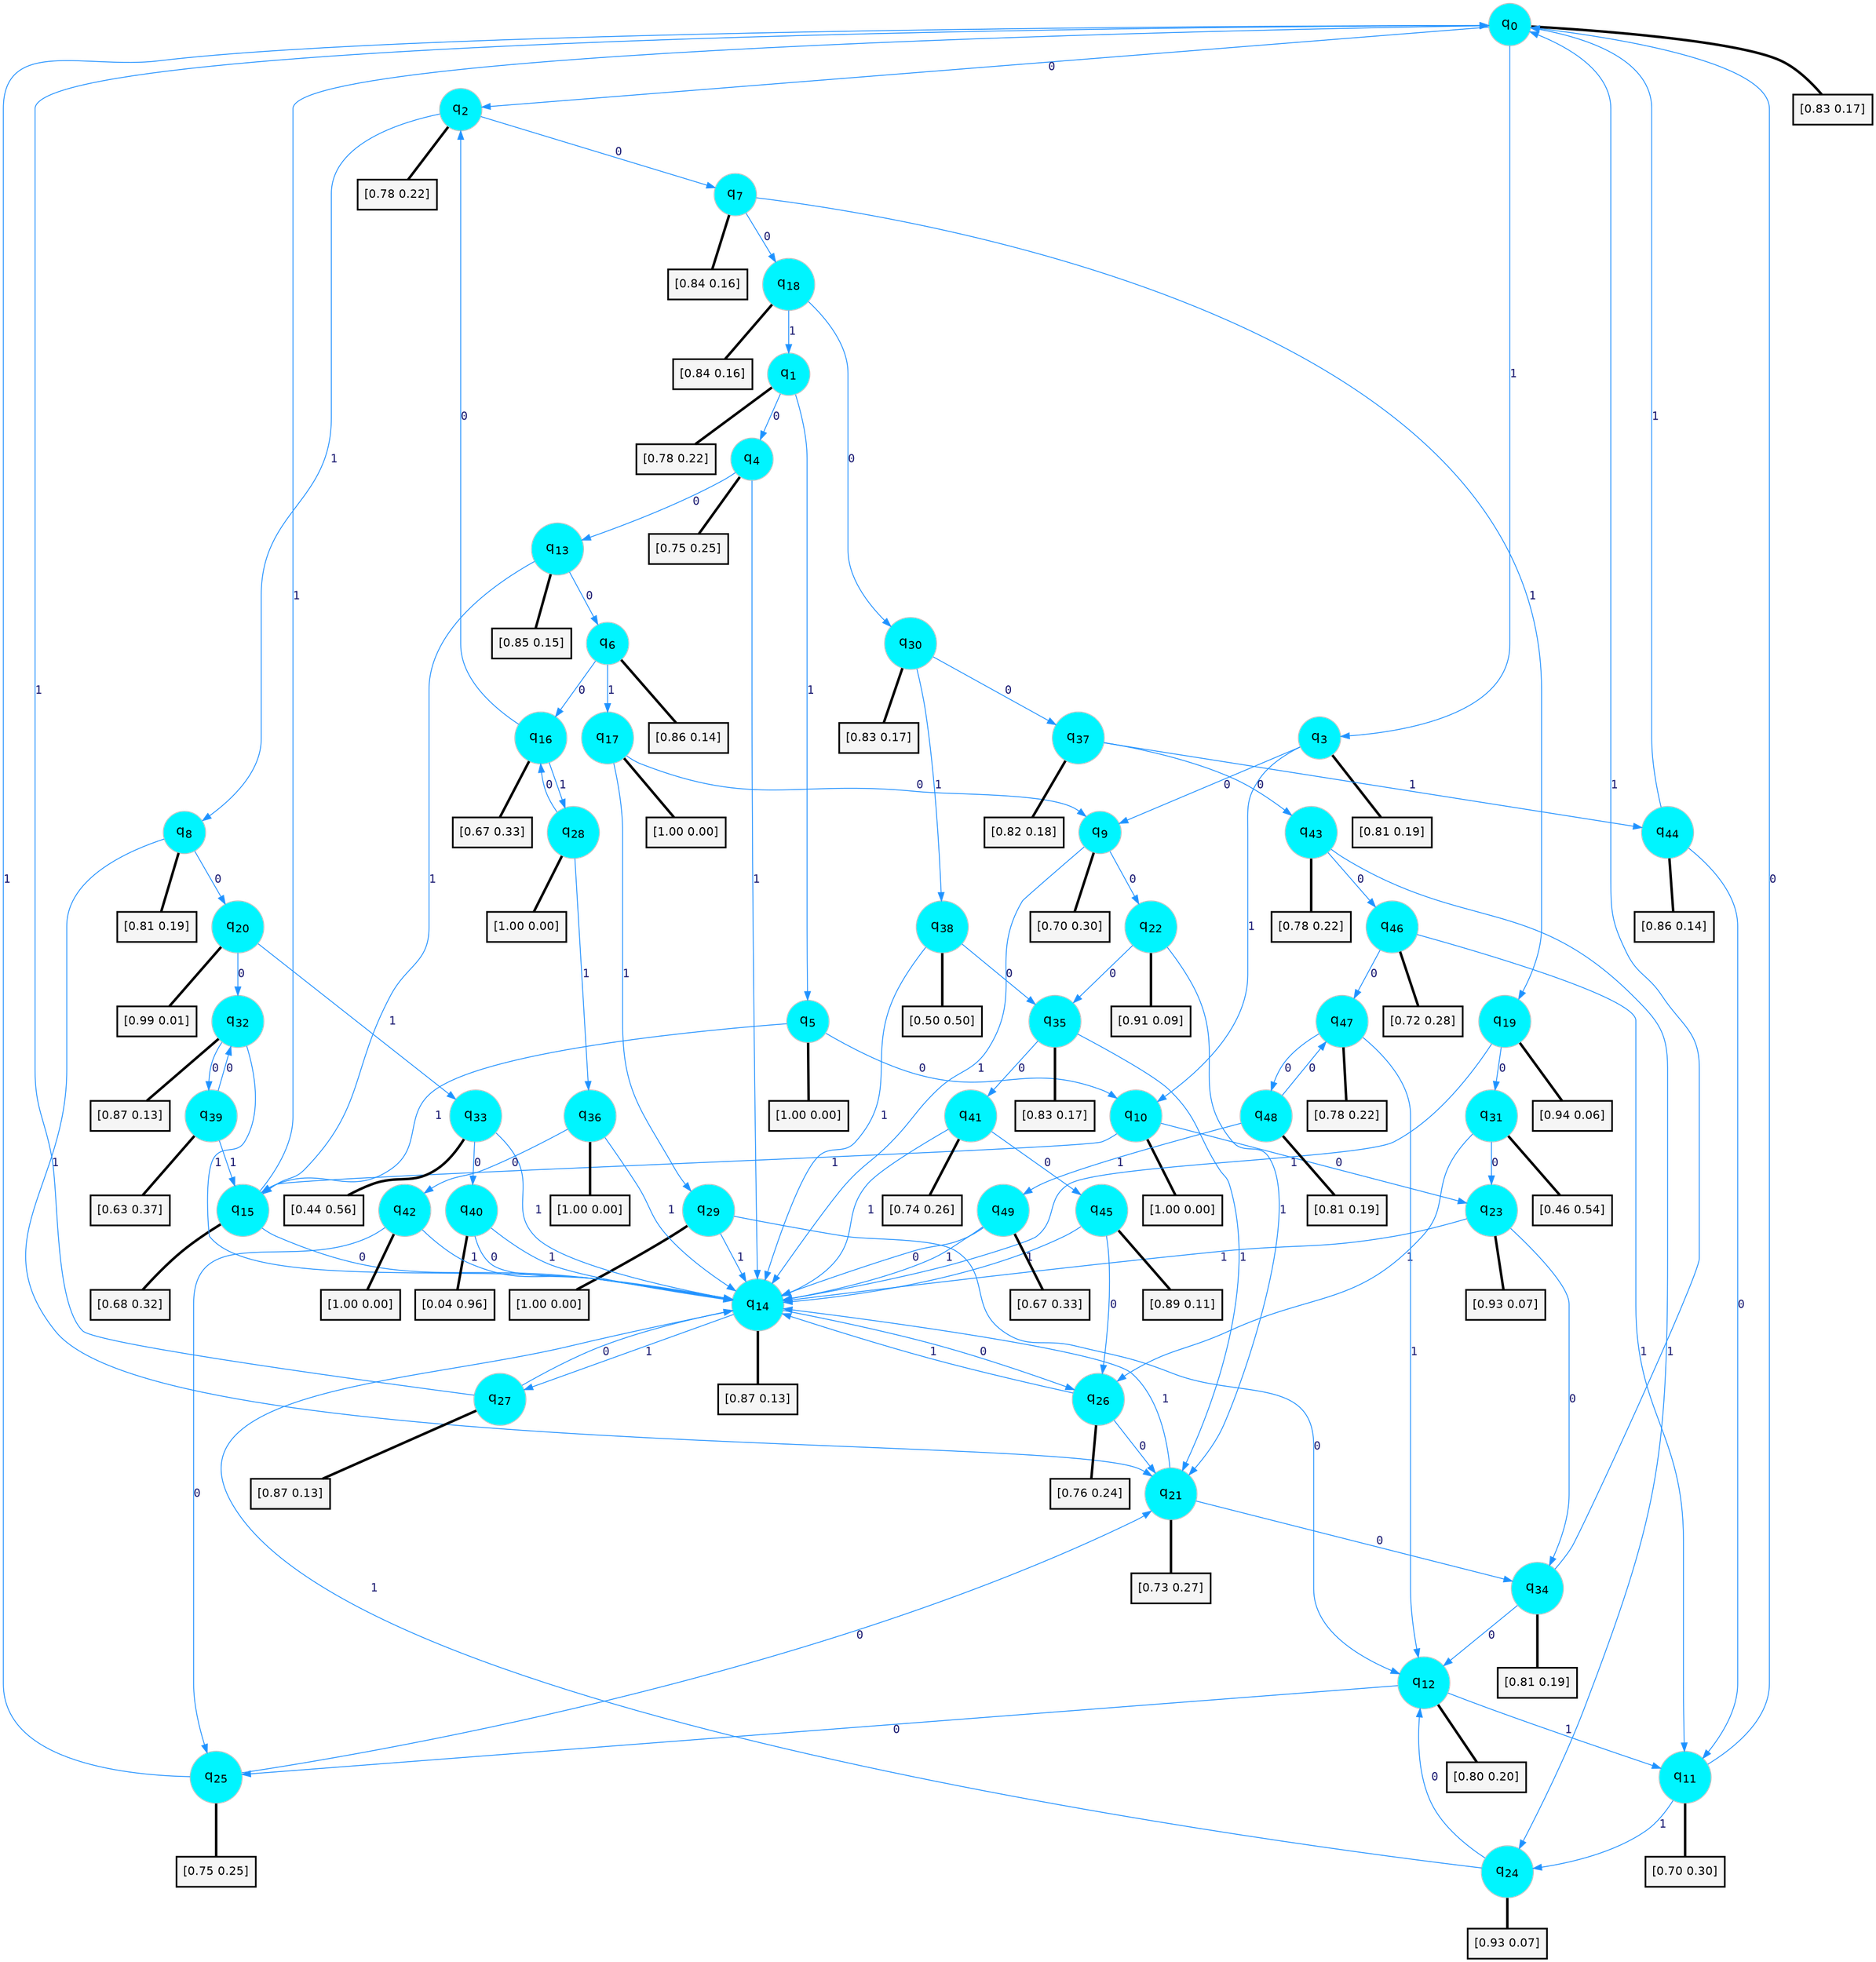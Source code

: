 digraph G {
graph [
bgcolor=transparent, dpi=300, rankdir=TD, size="40,25"];
node [
color=gray, fillcolor=turquoise1, fontcolor=black, fontname=Helvetica, fontsize=16, fontweight=bold, shape=circle, style=filled];
edge [
arrowsize=1, color=dodgerblue1, fontcolor=midnightblue, fontname=courier, fontweight=bold, penwidth=1, style=solid, weight=20];
0[label=<q<SUB>0</SUB>>];
1[label=<q<SUB>1</SUB>>];
2[label=<q<SUB>2</SUB>>];
3[label=<q<SUB>3</SUB>>];
4[label=<q<SUB>4</SUB>>];
5[label=<q<SUB>5</SUB>>];
6[label=<q<SUB>6</SUB>>];
7[label=<q<SUB>7</SUB>>];
8[label=<q<SUB>8</SUB>>];
9[label=<q<SUB>9</SUB>>];
10[label=<q<SUB>10</SUB>>];
11[label=<q<SUB>11</SUB>>];
12[label=<q<SUB>12</SUB>>];
13[label=<q<SUB>13</SUB>>];
14[label=<q<SUB>14</SUB>>];
15[label=<q<SUB>15</SUB>>];
16[label=<q<SUB>16</SUB>>];
17[label=<q<SUB>17</SUB>>];
18[label=<q<SUB>18</SUB>>];
19[label=<q<SUB>19</SUB>>];
20[label=<q<SUB>20</SUB>>];
21[label=<q<SUB>21</SUB>>];
22[label=<q<SUB>22</SUB>>];
23[label=<q<SUB>23</SUB>>];
24[label=<q<SUB>24</SUB>>];
25[label=<q<SUB>25</SUB>>];
26[label=<q<SUB>26</SUB>>];
27[label=<q<SUB>27</SUB>>];
28[label=<q<SUB>28</SUB>>];
29[label=<q<SUB>29</SUB>>];
30[label=<q<SUB>30</SUB>>];
31[label=<q<SUB>31</SUB>>];
32[label=<q<SUB>32</SUB>>];
33[label=<q<SUB>33</SUB>>];
34[label=<q<SUB>34</SUB>>];
35[label=<q<SUB>35</SUB>>];
36[label=<q<SUB>36</SUB>>];
37[label=<q<SUB>37</SUB>>];
38[label=<q<SUB>38</SUB>>];
39[label=<q<SUB>39</SUB>>];
40[label=<q<SUB>40</SUB>>];
41[label=<q<SUB>41</SUB>>];
42[label=<q<SUB>42</SUB>>];
43[label=<q<SUB>43</SUB>>];
44[label=<q<SUB>44</SUB>>];
45[label=<q<SUB>45</SUB>>];
46[label=<q<SUB>46</SUB>>];
47[label=<q<SUB>47</SUB>>];
48[label=<q<SUB>48</SUB>>];
49[label=<q<SUB>49</SUB>>];
50[label="[0.83 0.17]", shape=box,fontcolor=black, fontname=Helvetica, fontsize=14, penwidth=2, fillcolor=whitesmoke,color=black];
51[label="[0.78 0.22]", shape=box,fontcolor=black, fontname=Helvetica, fontsize=14, penwidth=2, fillcolor=whitesmoke,color=black];
52[label="[0.78 0.22]", shape=box,fontcolor=black, fontname=Helvetica, fontsize=14, penwidth=2, fillcolor=whitesmoke,color=black];
53[label="[0.81 0.19]", shape=box,fontcolor=black, fontname=Helvetica, fontsize=14, penwidth=2, fillcolor=whitesmoke,color=black];
54[label="[0.75 0.25]", shape=box,fontcolor=black, fontname=Helvetica, fontsize=14, penwidth=2, fillcolor=whitesmoke,color=black];
55[label="[1.00 0.00]", shape=box,fontcolor=black, fontname=Helvetica, fontsize=14, penwidth=2, fillcolor=whitesmoke,color=black];
56[label="[0.86 0.14]", shape=box,fontcolor=black, fontname=Helvetica, fontsize=14, penwidth=2, fillcolor=whitesmoke,color=black];
57[label="[0.84 0.16]", shape=box,fontcolor=black, fontname=Helvetica, fontsize=14, penwidth=2, fillcolor=whitesmoke,color=black];
58[label="[0.81 0.19]", shape=box,fontcolor=black, fontname=Helvetica, fontsize=14, penwidth=2, fillcolor=whitesmoke,color=black];
59[label="[0.70 0.30]", shape=box,fontcolor=black, fontname=Helvetica, fontsize=14, penwidth=2, fillcolor=whitesmoke,color=black];
60[label="[1.00 0.00]", shape=box,fontcolor=black, fontname=Helvetica, fontsize=14, penwidth=2, fillcolor=whitesmoke,color=black];
61[label="[0.70 0.30]", shape=box,fontcolor=black, fontname=Helvetica, fontsize=14, penwidth=2, fillcolor=whitesmoke,color=black];
62[label="[0.80 0.20]", shape=box,fontcolor=black, fontname=Helvetica, fontsize=14, penwidth=2, fillcolor=whitesmoke,color=black];
63[label="[0.85 0.15]", shape=box,fontcolor=black, fontname=Helvetica, fontsize=14, penwidth=2, fillcolor=whitesmoke,color=black];
64[label="[0.87 0.13]", shape=box,fontcolor=black, fontname=Helvetica, fontsize=14, penwidth=2, fillcolor=whitesmoke,color=black];
65[label="[0.68 0.32]", shape=box,fontcolor=black, fontname=Helvetica, fontsize=14, penwidth=2, fillcolor=whitesmoke,color=black];
66[label="[0.67 0.33]", shape=box,fontcolor=black, fontname=Helvetica, fontsize=14, penwidth=2, fillcolor=whitesmoke,color=black];
67[label="[1.00 0.00]", shape=box,fontcolor=black, fontname=Helvetica, fontsize=14, penwidth=2, fillcolor=whitesmoke,color=black];
68[label="[0.84 0.16]", shape=box,fontcolor=black, fontname=Helvetica, fontsize=14, penwidth=2, fillcolor=whitesmoke,color=black];
69[label="[0.94 0.06]", shape=box,fontcolor=black, fontname=Helvetica, fontsize=14, penwidth=2, fillcolor=whitesmoke,color=black];
70[label="[0.99 0.01]", shape=box,fontcolor=black, fontname=Helvetica, fontsize=14, penwidth=2, fillcolor=whitesmoke,color=black];
71[label="[0.73 0.27]", shape=box,fontcolor=black, fontname=Helvetica, fontsize=14, penwidth=2, fillcolor=whitesmoke,color=black];
72[label="[0.91 0.09]", shape=box,fontcolor=black, fontname=Helvetica, fontsize=14, penwidth=2, fillcolor=whitesmoke,color=black];
73[label="[0.93 0.07]", shape=box,fontcolor=black, fontname=Helvetica, fontsize=14, penwidth=2, fillcolor=whitesmoke,color=black];
74[label="[0.93 0.07]", shape=box,fontcolor=black, fontname=Helvetica, fontsize=14, penwidth=2, fillcolor=whitesmoke,color=black];
75[label="[0.75 0.25]", shape=box,fontcolor=black, fontname=Helvetica, fontsize=14, penwidth=2, fillcolor=whitesmoke,color=black];
76[label="[0.76 0.24]", shape=box,fontcolor=black, fontname=Helvetica, fontsize=14, penwidth=2, fillcolor=whitesmoke,color=black];
77[label="[0.87 0.13]", shape=box,fontcolor=black, fontname=Helvetica, fontsize=14, penwidth=2, fillcolor=whitesmoke,color=black];
78[label="[1.00 0.00]", shape=box,fontcolor=black, fontname=Helvetica, fontsize=14, penwidth=2, fillcolor=whitesmoke,color=black];
79[label="[1.00 0.00]", shape=box,fontcolor=black, fontname=Helvetica, fontsize=14, penwidth=2, fillcolor=whitesmoke,color=black];
80[label="[0.83 0.17]", shape=box,fontcolor=black, fontname=Helvetica, fontsize=14, penwidth=2, fillcolor=whitesmoke,color=black];
81[label="[0.46 0.54]", shape=box,fontcolor=black, fontname=Helvetica, fontsize=14, penwidth=2, fillcolor=whitesmoke,color=black];
82[label="[0.87 0.13]", shape=box,fontcolor=black, fontname=Helvetica, fontsize=14, penwidth=2, fillcolor=whitesmoke,color=black];
83[label="[0.44 0.56]", shape=box,fontcolor=black, fontname=Helvetica, fontsize=14, penwidth=2, fillcolor=whitesmoke,color=black];
84[label="[0.81 0.19]", shape=box,fontcolor=black, fontname=Helvetica, fontsize=14, penwidth=2, fillcolor=whitesmoke,color=black];
85[label="[0.83 0.17]", shape=box,fontcolor=black, fontname=Helvetica, fontsize=14, penwidth=2, fillcolor=whitesmoke,color=black];
86[label="[1.00 0.00]", shape=box,fontcolor=black, fontname=Helvetica, fontsize=14, penwidth=2, fillcolor=whitesmoke,color=black];
87[label="[0.82 0.18]", shape=box,fontcolor=black, fontname=Helvetica, fontsize=14, penwidth=2, fillcolor=whitesmoke,color=black];
88[label="[0.50 0.50]", shape=box,fontcolor=black, fontname=Helvetica, fontsize=14, penwidth=2, fillcolor=whitesmoke,color=black];
89[label="[0.63 0.37]", shape=box,fontcolor=black, fontname=Helvetica, fontsize=14, penwidth=2, fillcolor=whitesmoke,color=black];
90[label="[0.04 0.96]", shape=box,fontcolor=black, fontname=Helvetica, fontsize=14, penwidth=2, fillcolor=whitesmoke,color=black];
91[label="[0.74 0.26]", shape=box,fontcolor=black, fontname=Helvetica, fontsize=14, penwidth=2, fillcolor=whitesmoke,color=black];
92[label="[1.00 0.00]", shape=box,fontcolor=black, fontname=Helvetica, fontsize=14, penwidth=2, fillcolor=whitesmoke,color=black];
93[label="[0.78 0.22]", shape=box,fontcolor=black, fontname=Helvetica, fontsize=14, penwidth=2, fillcolor=whitesmoke,color=black];
94[label="[0.86 0.14]", shape=box,fontcolor=black, fontname=Helvetica, fontsize=14, penwidth=2, fillcolor=whitesmoke,color=black];
95[label="[0.89 0.11]", shape=box,fontcolor=black, fontname=Helvetica, fontsize=14, penwidth=2, fillcolor=whitesmoke,color=black];
96[label="[0.72 0.28]", shape=box,fontcolor=black, fontname=Helvetica, fontsize=14, penwidth=2, fillcolor=whitesmoke,color=black];
97[label="[0.78 0.22]", shape=box,fontcolor=black, fontname=Helvetica, fontsize=14, penwidth=2, fillcolor=whitesmoke,color=black];
98[label="[0.81 0.19]", shape=box,fontcolor=black, fontname=Helvetica, fontsize=14, penwidth=2, fillcolor=whitesmoke,color=black];
99[label="[0.67 0.33]", shape=box,fontcolor=black, fontname=Helvetica, fontsize=14, penwidth=2, fillcolor=whitesmoke,color=black];
0->2 [label=0];
0->3 [label=1];
0->50 [arrowhead=none, penwidth=3,color=black];
1->4 [label=0];
1->5 [label=1];
1->51 [arrowhead=none, penwidth=3,color=black];
2->7 [label=0];
2->8 [label=1];
2->52 [arrowhead=none, penwidth=3,color=black];
3->9 [label=0];
3->10 [label=1];
3->53 [arrowhead=none, penwidth=3,color=black];
4->13 [label=0];
4->14 [label=1];
4->54 [arrowhead=none, penwidth=3,color=black];
5->10 [label=0];
5->15 [label=1];
5->55 [arrowhead=none, penwidth=3,color=black];
6->16 [label=0];
6->17 [label=1];
6->56 [arrowhead=none, penwidth=3,color=black];
7->18 [label=0];
7->19 [label=1];
7->57 [arrowhead=none, penwidth=3,color=black];
8->20 [label=0];
8->21 [label=1];
8->58 [arrowhead=none, penwidth=3,color=black];
9->22 [label=0];
9->14 [label=1];
9->59 [arrowhead=none, penwidth=3,color=black];
10->23 [label=0];
10->15 [label=1];
10->60 [arrowhead=none, penwidth=3,color=black];
11->0 [label=0];
11->24 [label=1];
11->61 [arrowhead=none, penwidth=3,color=black];
12->25 [label=0];
12->11 [label=1];
12->62 [arrowhead=none, penwidth=3,color=black];
13->6 [label=0];
13->15 [label=1];
13->63 [arrowhead=none, penwidth=3,color=black];
14->26 [label=0];
14->27 [label=1];
14->64 [arrowhead=none, penwidth=3,color=black];
15->14 [label=0];
15->0 [label=1];
15->65 [arrowhead=none, penwidth=3,color=black];
16->2 [label=0];
16->28 [label=1];
16->66 [arrowhead=none, penwidth=3,color=black];
17->9 [label=0];
17->29 [label=1];
17->67 [arrowhead=none, penwidth=3,color=black];
18->30 [label=0];
18->1 [label=1];
18->68 [arrowhead=none, penwidth=3,color=black];
19->31 [label=0];
19->14 [label=1];
19->69 [arrowhead=none, penwidth=3,color=black];
20->32 [label=0];
20->33 [label=1];
20->70 [arrowhead=none, penwidth=3,color=black];
21->34 [label=0];
21->14 [label=1];
21->71 [arrowhead=none, penwidth=3,color=black];
22->35 [label=0];
22->21 [label=1];
22->72 [arrowhead=none, penwidth=3,color=black];
23->34 [label=0];
23->14 [label=1];
23->73 [arrowhead=none, penwidth=3,color=black];
24->12 [label=0];
24->14 [label=1];
24->74 [arrowhead=none, penwidth=3,color=black];
25->21 [label=0];
25->0 [label=1];
25->75 [arrowhead=none, penwidth=3,color=black];
26->21 [label=0];
26->14 [label=1];
26->76 [arrowhead=none, penwidth=3,color=black];
27->14 [label=0];
27->0 [label=1];
27->77 [arrowhead=none, penwidth=3,color=black];
28->16 [label=0];
28->36 [label=1];
28->78 [arrowhead=none, penwidth=3,color=black];
29->12 [label=0];
29->14 [label=1];
29->79 [arrowhead=none, penwidth=3,color=black];
30->37 [label=0];
30->38 [label=1];
30->80 [arrowhead=none, penwidth=3,color=black];
31->23 [label=0];
31->26 [label=1];
31->81 [arrowhead=none, penwidth=3,color=black];
32->39 [label=0];
32->14 [label=1];
32->82 [arrowhead=none, penwidth=3,color=black];
33->40 [label=0];
33->14 [label=1];
33->83 [arrowhead=none, penwidth=3,color=black];
34->12 [label=0];
34->0 [label=1];
34->84 [arrowhead=none, penwidth=3,color=black];
35->41 [label=0];
35->21 [label=1];
35->85 [arrowhead=none, penwidth=3,color=black];
36->42 [label=0];
36->14 [label=1];
36->86 [arrowhead=none, penwidth=3,color=black];
37->43 [label=0];
37->44 [label=1];
37->87 [arrowhead=none, penwidth=3,color=black];
38->35 [label=0];
38->14 [label=1];
38->88 [arrowhead=none, penwidth=3,color=black];
39->32 [label=0];
39->15 [label=1];
39->89 [arrowhead=none, penwidth=3,color=black];
40->14 [label=0];
40->14 [label=1];
40->90 [arrowhead=none, penwidth=3,color=black];
41->45 [label=0];
41->14 [label=1];
41->91 [arrowhead=none, penwidth=3,color=black];
42->25 [label=0];
42->14 [label=1];
42->92 [arrowhead=none, penwidth=3,color=black];
43->46 [label=0];
43->24 [label=1];
43->93 [arrowhead=none, penwidth=3,color=black];
44->11 [label=0];
44->0 [label=1];
44->94 [arrowhead=none, penwidth=3,color=black];
45->26 [label=0];
45->14 [label=1];
45->95 [arrowhead=none, penwidth=3,color=black];
46->47 [label=0];
46->11 [label=1];
46->96 [arrowhead=none, penwidth=3,color=black];
47->48 [label=0];
47->12 [label=1];
47->97 [arrowhead=none, penwidth=3,color=black];
48->47 [label=0];
48->49 [label=1];
48->98 [arrowhead=none, penwidth=3,color=black];
49->14 [label=0];
49->14 [label=1];
49->99 [arrowhead=none, penwidth=3,color=black];
}
